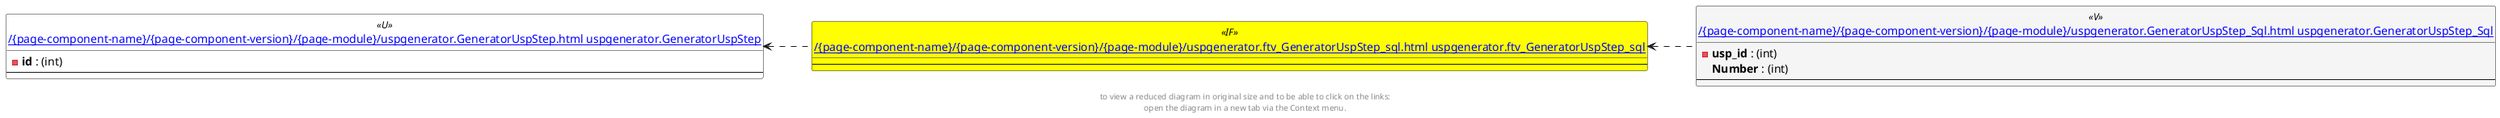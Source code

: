 @startuml
left to right direction
'top to bottom direction
hide circle
'avoide "." issues:
set namespaceSeparator none


skinparam class {
  BackgroundColor White
  BackgroundColor<<FN>> Yellow
  BackgroundColor<<FS>> Yellow
  BackgroundColor<<FT>> LightGray
  BackgroundColor<<IF>> Yellow
  BackgroundColor<<IS>> Yellow
  BackgroundColor<<P>> Aqua
  BackgroundColor<<PC>> Aqua
  BackgroundColor<<SN>> Yellow
  BackgroundColor<<SO>> SlateBlue
  BackgroundColor<<TF>> LightGray
  BackgroundColor<<TR>> Tomato
  BackgroundColor<<U>> White
  BackgroundColor<<V>> WhiteSmoke
  BackgroundColor<<X>> Aqua
}


entity "[[{site-url}/{page-component-name}/{page-component-version}/{page-module}/uspgenerator.ftv_GeneratorUspStep_sql.html uspgenerator.ftv_GeneratorUspStep_sql]]" as uspgenerator.ftv_GeneratorUspStep_sql << IF >> {
  --
}

entity "[[{site-url}/{page-component-name}/{page-component-version}/{page-module}/uspgenerator.GeneratorUspStep.html uspgenerator.GeneratorUspStep]]" as uspgenerator.GeneratorUspStep << U >> {
  - **id** : (int)
  --
}

entity "[[{site-url}/{page-component-name}/{page-component-version}/{page-module}/uspgenerator.GeneratorUspStep_Sql.html uspgenerator.GeneratorUspStep_Sql]]" as uspgenerator.GeneratorUspStep_Sql << V >> {
  - **usp_id** : (int)
  **Number** : (int)
  --
}

uspgenerator.ftv_GeneratorUspStep_sql <.. uspgenerator.GeneratorUspStep_Sql
uspgenerator.GeneratorUspStep <.. uspgenerator.ftv_GeneratorUspStep_sql
footer
to view a reduced diagram in original size and to be able to click on the links:
open the diagram in a new tab via the Context menu.
end footer

@enduml

